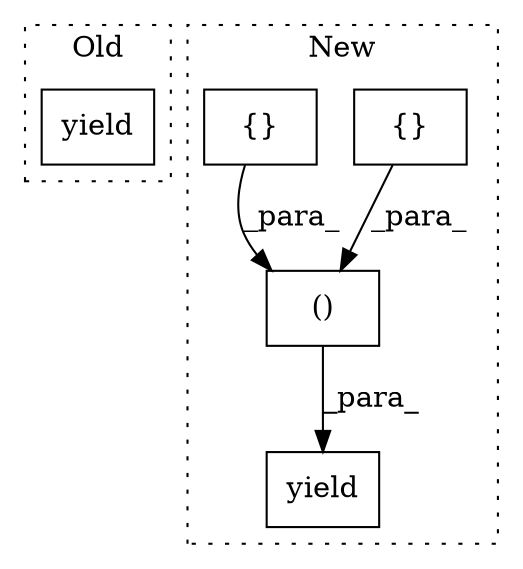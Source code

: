 digraph G {
subgraph cluster0 {
1 [label="yield" a="112" s="14819" l="7" shape="box"];
label = "Old";
style="dotted";
}
subgraph cluster1 {
2 [label="{}" a="4" s="14851,14898" l="1,1" shape="box"];
3 [label="()" a="106" s="14842" l="111" shape="box"];
4 [label="yield" a="112" s="14828" l="14" shape="box"];
5 [label="{}" a="4" s="14951" l="2" shape="box"];
label = "New";
style="dotted";
}
2 -> 3 [label="_para_"];
3 -> 4 [label="_para_"];
5 -> 3 [label="_para_"];
}